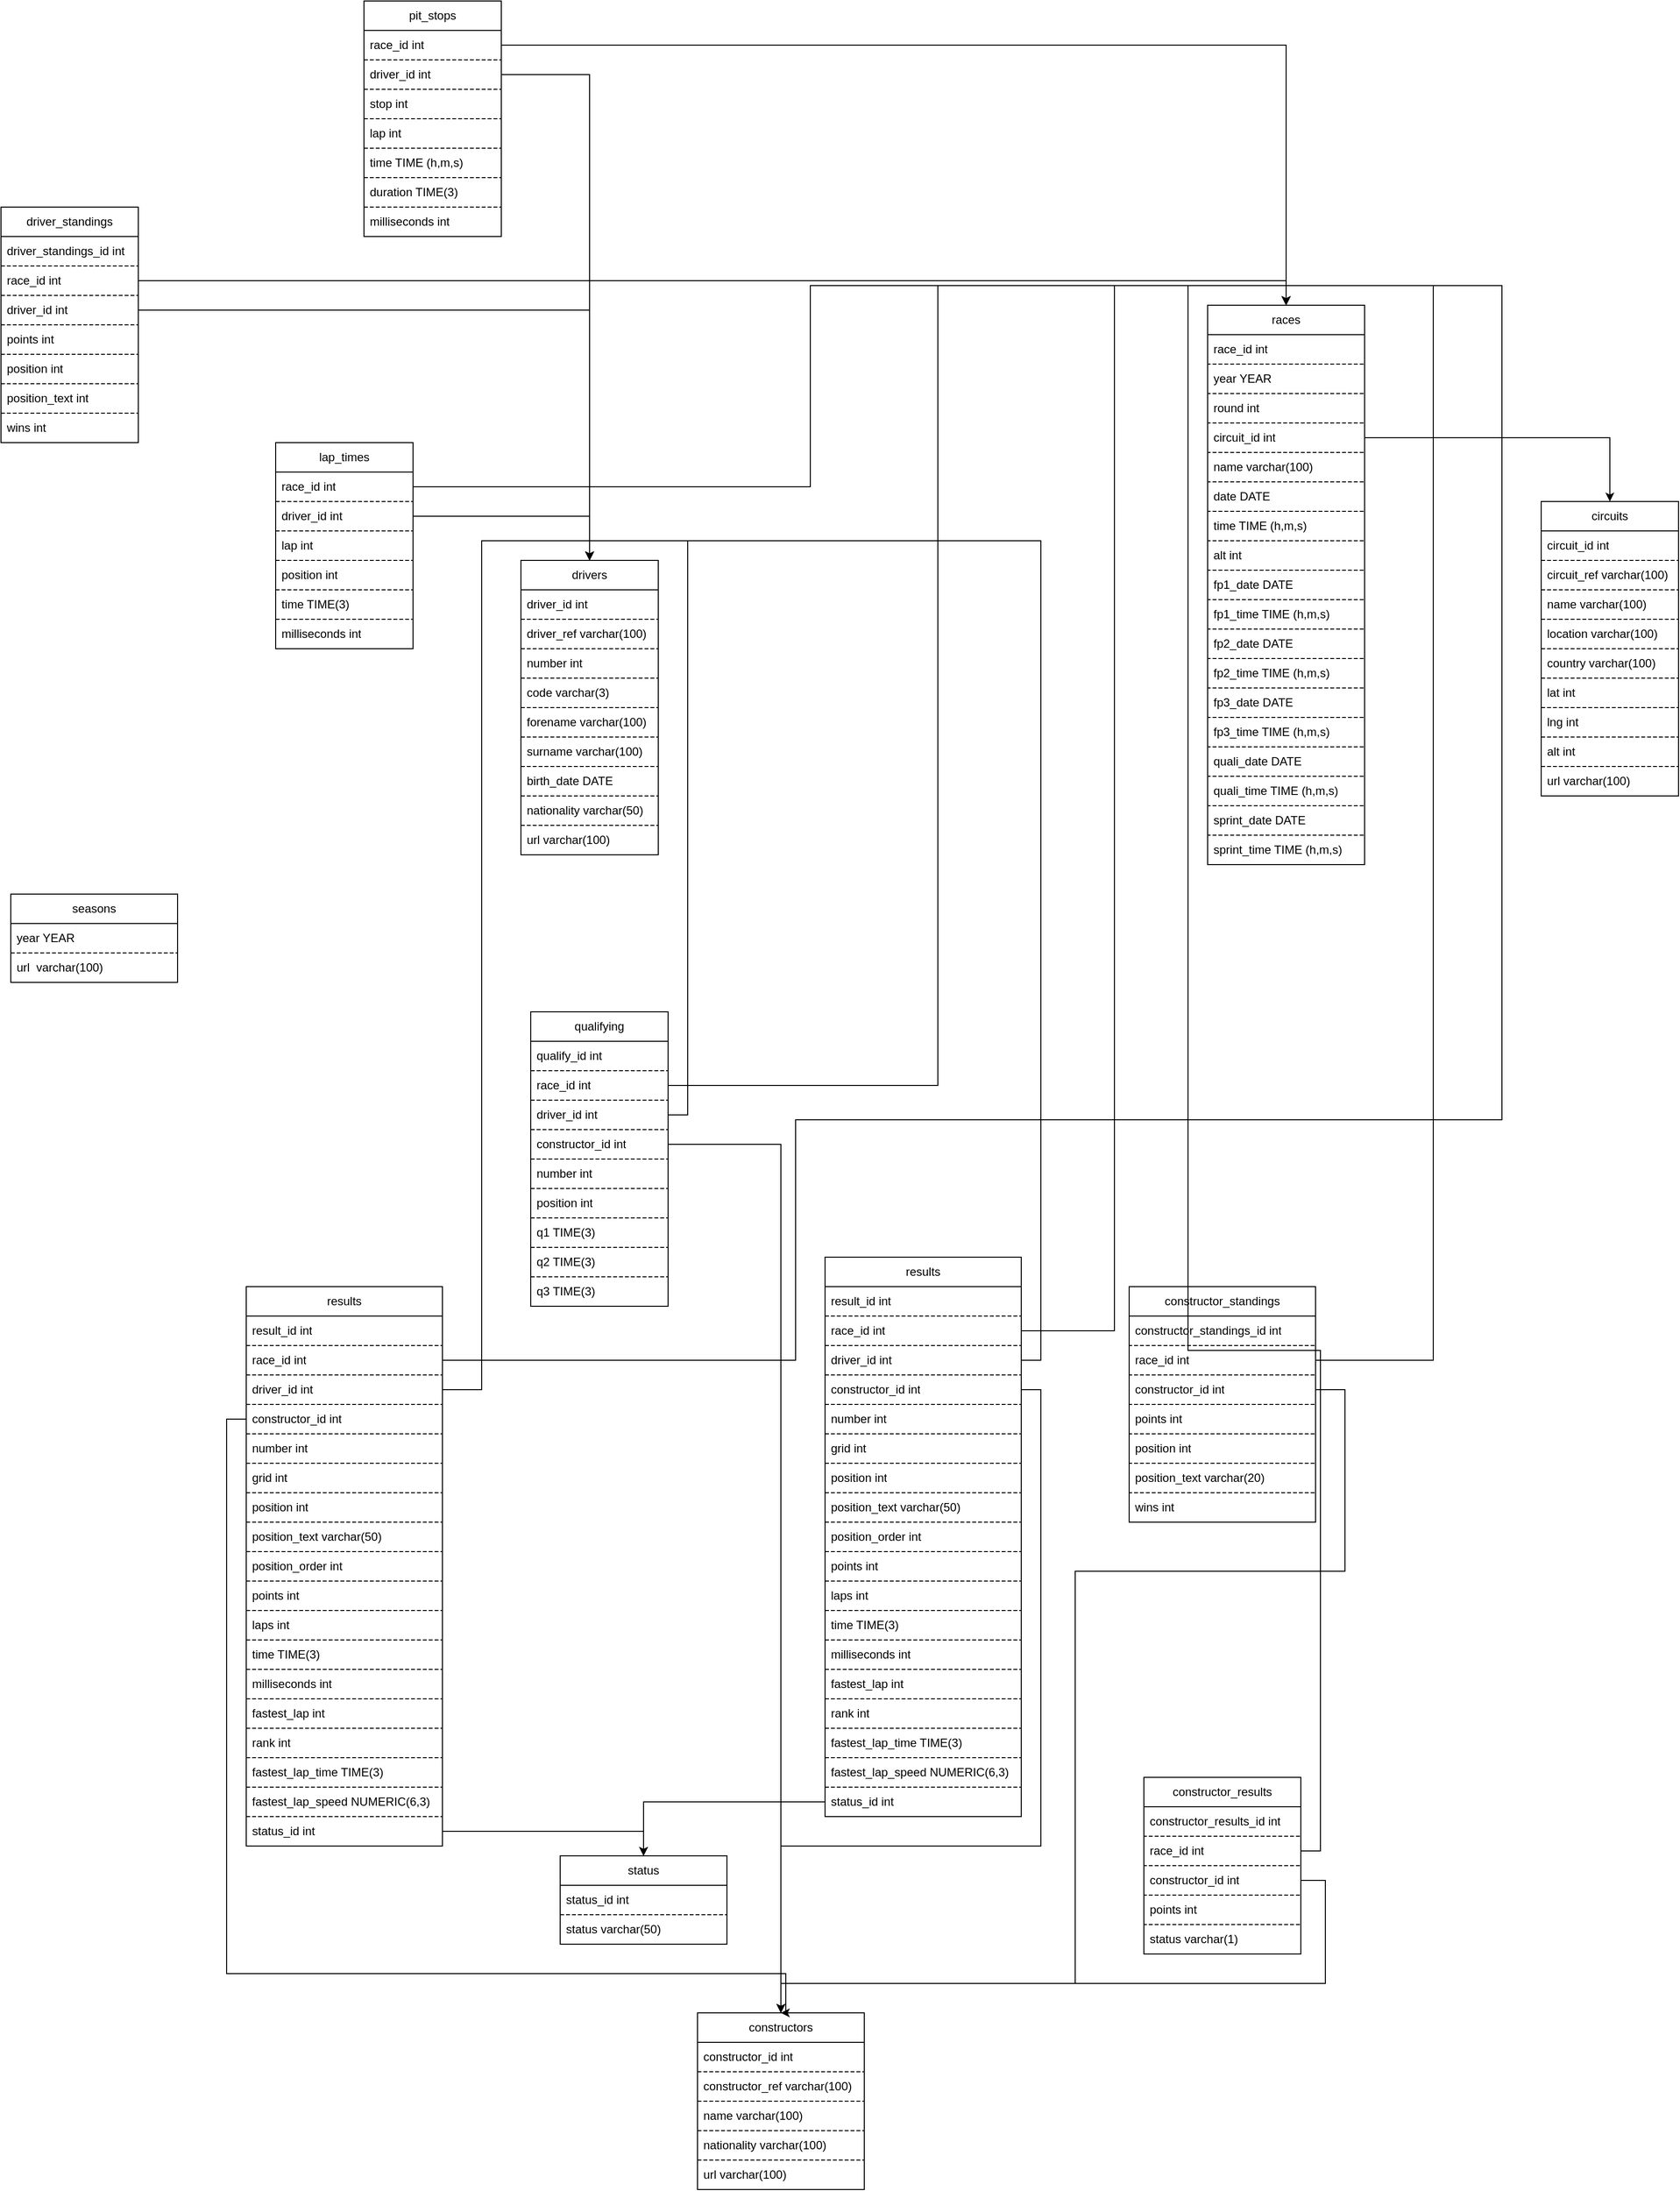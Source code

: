 <mxfile version="20.8.21" type="device"><diagram id="R2lEEEUBdFMjLlhIrx00" name="Page-1"><mxGraphModel dx="5900" dy="4492" grid="1" gridSize="10" guides="1" tooltips="1" connect="1" arrows="1" fold="1" page="1" pageScale="1" pageWidth="850" pageHeight="1100" math="0" shadow="0" extFonts="Permanent Marker^https://fonts.googleapis.com/css?family=Permanent+Marker"><root><mxCell id="0"/><mxCell id="1" parent="0"/><mxCell id="iMLwA9vLoWM6gr_kMcCx-13" value="circuits" style="swimlane;fontStyle=0;childLayout=stackLayout;horizontal=1;startSize=30;horizontalStack=0;resizeParent=1;resizeParentMax=0;resizeLast=0;collapsible=1;marginBottom=0;whiteSpace=wrap;html=1;" vertex="1" parent="1"><mxGeometry x="260" y="-850" width="140" height="300" as="geometry"/></mxCell><mxCell id="iMLwA9vLoWM6gr_kMcCx-15" value="circuit_id int" style="text;strokeColor=default;fillColor=none;align=left;verticalAlign=middle;spacingLeft=4;spacingRight=4;overflow=hidden;points=[[0,0.5],[1,0.5]];portConstraint=eastwest;rotatable=0;whiteSpace=wrap;html=1;dashed=1;" vertex="1" parent="iMLwA9vLoWM6gr_kMcCx-13"><mxGeometry y="30" width="140" height="30" as="geometry"/></mxCell><mxCell id="iMLwA9vLoWM6gr_kMcCx-16" value="circuit_ref varchar(100)" style="text;strokeColor=default;fillColor=none;align=left;verticalAlign=middle;spacingLeft=4;spacingRight=4;overflow=hidden;points=[[0,0.5],[1,0.5]];portConstraint=eastwest;rotatable=0;whiteSpace=wrap;html=1;dashed=1;" vertex="1" parent="iMLwA9vLoWM6gr_kMcCx-13"><mxGeometry y="60" width="140" height="30" as="geometry"/></mxCell><mxCell id="iMLwA9vLoWM6gr_kMcCx-18" value="name varchar(100)" style="text;strokeColor=default;fillColor=none;align=left;verticalAlign=middle;spacingLeft=4;spacingRight=4;overflow=hidden;points=[[0,0.5],[1,0.5]];portConstraint=eastwest;rotatable=0;whiteSpace=wrap;html=1;dashed=1;" vertex="1" parent="iMLwA9vLoWM6gr_kMcCx-13"><mxGeometry y="90" width="140" height="30" as="geometry"/></mxCell><mxCell id="iMLwA9vLoWM6gr_kMcCx-17" value="location varchar(100)" style="text;strokeColor=default;fillColor=none;align=left;verticalAlign=middle;spacingLeft=4;spacingRight=4;overflow=hidden;points=[[0,0.5],[1,0.5]];portConstraint=eastwest;rotatable=0;whiteSpace=wrap;html=1;dashed=1;" vertex="1" parent="iMLwA9vLoWM6gr_kMcCx-13"><mxGeometry y="120" width="140" height="30" as="geometry"/></mxCell><mxCell id="iMLwA9vLoWM6gr_kMcCx-19" value="country varchar(100)" style="text;strokeColor=default;fillColor=none;align=left;verticalAlign=middle;spacingLeft=4;spacingRight=4;overflow=hidden;points=[[0,0.5],[1,0.5]];portConstraint=eastwest;rotatable=0;whiteSpace=wrap;html=1;dashed=1;" vertex="1" parent="iMLwA9vLoWM6gr_kMcCx-13"><mxGeometry y="150" width="140" height="30" as="geometry"/></mxCell><mxCell id="iMLwA9vLoWM6gr_kMcCx-20" value="lat int" style="text;strokeColor=default;fillColor=none;align=left;verticalAlign=middle;spacingLeft=4;spacingRight=4;overflow=hidden;points=[[0,0.5],[1,0.5]];portConstraint=eastwest;rotatable=0;whiteSpace=wrap;html=1;dashed=1;" vertex="1" parent="iMLwA9vLoWM6gr_kMcCx-13"><mxGeometry y="180" width="140" height="30" as="geometry"/></mxCell><mxCell id="iMLwA9vLoWM6gr_kMcCx-21" value="lng int" style="text;strokeColor=default;fillColor=none;align=left;verticalAlign=middle;spacingLeft=4;spacingRight=4;overflow=hidden;points=[[0,0.5],[1,0.5]];portConstraint=eastwest;rotatable=0;whiteSpace=wrap;html=1;dashed=1;" vertex="1" parent="iMLwA9vLoWM6gr_kMcCx-13"><mxGeometry y="210" width="140" height="30" as="geometry"/></mxCell><mxCell id="iMLwA9vLoWM6gr_kMcCx-22" value="alt int" style="text;strokeColor=default;fillColor=none;align=left;verticalAlign=middle;spacingLeft=4;spacingRight=4;overflow=hidden;points=[[0,0.5],[1,0.5]];portConstraint=eastwest;rotatable=0;whiteSpace=wrap;html=1;dashed=1;" vertex="1" parent="iMLwA9vLoWM6gr_kMcCx-13"><mxGeometry y="240" width="140" height="30" as="geometry"/></mxCell><mxCell id="iMLwA9vLoWM6gr_kMcCx-23" value="url varchar(100)" style="text;strokeColor=default;fillColor=none;align=left;verticalAlign=middle;spacingLeft=4;spacingRight=4;overflow=hidden;points=[[0,0.5],[1,0.5]];portConstraint=eastwest;rotatable=0;whiteSpace=wrap;html=1;dashed=1;" vertex="1" parent="iMLwA9vLoWM6gr_kMcCx-13"><mxGeometry y="270" width="140" height="30" as="geometry"/></mxCell><mxCell id="iMLwA9vLoWM6gr_kMcCx-24" value="constructor_results" style="swimlane;fontStyle=0;childLayout=stackLayout;horizontal=1;startSize=30;horizontalStack=0;resizeParent=1;resizeParentMax=0;resizeLast=0;collapsible=1;marginBottom=0;whiteSpace=wrap;html=1;" vertex="1" parent="1"><mxGeometry x="-145" y="450" width="160" height="180" as="geometry"/></mxCell><mxCell id="iMLwA9vLoWM6gr_kMcCx-25" value="constructor_results_id int" style="text;strokeColor=default;fillColor=none;align=left;verticalAlign=middle;spacingLeft=4;spacingRight=4;overflow=hidden;points=[[0,0.5],[1,0.5]];portConstraint=eastwest;rotatable=0;whiteSpace=wrap;html=1;dashed=1;" vertex="1" parent="iMLwA9vLoWM6gr_kMcCx-24"><mxGeometry y="30" width="160" height="30" as="geometry"/></mxCell><mxCell id="iMLwA9vLoWM6gr_kMcCx-26" value="race_id int" style="text;strokeColor=default;fillColor=none;align=left;verticalAlign=middle;spacingLeft=4;spacingRight=4;overflow=hidden;points=[[0,0.5],[1,0.5]];portConstraint=eastwest;rotatable=0;whiteSpace=wrap;html=1;dashed=1;" vertex="1" parent="iMLwA9vLoWM6gr_kMcCx-24"><mxGeometry y="60" width="160" height="30" as="geometry"/></mxCell><mxCell id="iMLwA9vLoWM6gr_kMcCx-27" value="constructor_id int" style="text;strokeColor=default;fillColor=none;align=left;verticalAlign=middle;spacingLeft=4;spacingRight=4;overflow=hidden;points=[[0,0.5],[1,0.5]];portConstraint=eastwest;rotatable=0;whiteSpace=wrap;html=1;dashed=1;" vertex="1" parent="iMLwA9vLoWM6gr_kMcCx-24"><mxGeometry y="90" width="160" height="30" as="geometry"/></mxCell><mxCell id="iMLwA9vLoWM6gr_kMcCx-28" value="points int" style="text;strokeColor=default;fillColor=none;align=left;verticalAlign=middle;spacingLeft=4;spacingRight=4;overflow=hidden;points=[[0,0.5],[1,0.5]];portConstraint=eastwest;rotatable=0;whiteSpace=wrap;html=1;dashed=1;" vertex="1" parent="iMLwA9vLoWM6gr_kMcCx-24"><mxGeometry y="120" width="160" height="30" as="geometry"/></mxCell><mxCell id="iMLwA9vLoWM6gr_kMcCx-29" value="status varchar(1)" style="text;strokeColor=default;fillColor=none;align=left;verticalAlign=middle;spacingLeft=4;spacingRight=4;overflow=hidden;points=[[0,0.5],[1,0.5]];portConstraint=eastwest;rotatable=0;whiteSpace=wrap;html=1;dashed=1;" vertex="1" parent="iMLwA9vLoWM6gr_kMcCx-24"><mxGeometry y="150" width="160" height="30" as="geometry"/></mxCell><mxCell id="iMLwA9vLoWM6gr_kMcCx-34" value="constructor_standings" style="swimlane;fontStyle=0;childLayout=stackLayout;horizontal=1;startSize=30;horizontalStack=0;resizeParent=1;resizeParentMax=0;resizeLast=0;collapsible=1;marginBottom=0;whiteSpace=wrap;html=1;" vertex="1" parent="1"><mxGeometry x="-160" y="-50" width="190" height="240" as="geometry"/></mxCell><mxCell id="iMLwA9vLoWM6gr_kMcCx-35" value="constructor_standings_id int" style="text;strokeColor=default;fillColor=none;align=left;verticalAlign=middle;spacingLeft=4;spacingRight=4;overflow=hidden;points=[[0,0.5],[1,0.5]];portConstraint=eastwest;rotatable=0;whiteSpace=wrap;html=1;dashed=1;" vertex="1" parent="iMLwA9vLoWM6gr_kMcCx-34"><mxGeometry y="30" width="190" height="30" as="geometry"/></mxCell><mxCell id="iMLwA9vLoWM6gr_kMcCx-36" value="race_id int" style="text;strokeColor=default;fillColor=none;align=left;verticalAlign=middle;spacingLeft=4;spacingRight=4;overflow=hidden;points=[[0,0.5],[1,0.5]];portConstraint=eastwest;rotatable=0;whiteSpace=wrap;html=1;dashed=1;" vertex="1" parent="iMLwA9vLoWM6gr_kMcCx-34"><mxGeometry y="60" width="190" height="30" as="geometry"/></mxCell><mxCell id="iMLwA9vLoWM6gr_kMcCx-37" value="constructor_id int" style="text;strokeColor=default;fillColor=none;align=left;verticalAlign=middle;spacingLeft=4;spacingRight=4;overflow=hidden;points=[[0,0.5],[1,0.5]];portConstraint=eastwest;rotatable=0;whiteSpace=wrap;html=1;dashed=1;" vertex="1" parent="iMLwA9vLoWM6gr_kMcCx-34"><mxGeometry y="90" width="190" height="30" as="geometry"/></mxCell><mxCell id="iMLwA9vLoWM6gr_kMcCx-38" value="points int" style="text;strokeColor=default;fillColor=none;align=left;verticalAlign=middle;spacingLeft=4;spacingRight=4;overflow=hidden;points=[[0,0.5],[1,0.5]];portConstraint=eastwest;rotatable=0;whiteSpace=wrap;html=1;dashed=1;" vertex="1" parent="iMLwA9vLoWM6gr_kMcCx-34"><mxGeometry y="120" width="190" height="30" as="geometry"/></mxCell><mxCell id="iMLwA9vLoWM6gr_kMcCx-39" value="position int" style="text;strokeColor=default;fillColor=none;align=left;verticalAlign=middle;spacingLeft=4;spacingRight=4;overflow=hidden;points=[[0,0.5],[1,0.5]];portConstraint=eastwest;rotatable=0;whiteSpace=wrap;html=1;dashed=1;" vertex="1" parent="iMLwA9vLoWM6gr_kMcCx-34"><mxGeometry y="150" width="190" height="30" as="geometry"/></mxCell><mxCell id="iMLwA9vLoWM6gr_kMcCx-40" value="position_text varchar(20)" style="text;strokeColor=default;fillColor=none;align=left;verticalAlign=middle;spacingLeft=4;spacingRight=4;overflow=hidden;points=[[0,0.5],[1,0.5]];portConstraint=eastwest;rotatable=0;whiteSpace=wrap;html=1;dashed=1;" vertex="1" parent="iMLwA9vLoWM6gr_kMcCx-34"><mxGeometry y="180" width="190" height="30" as="geometry"/></mxCell><mxCell id="iMLwA9vLoWM6gr_kMcCx-41" value="wins int" style="text;strokeColor=default;fillColor=none;align=left;verticalAlign=middle;spacingLeft=4;spacingRight=4;overflow=hidden;points=[[0,0.5],[1,0.5]];portConstraint=eastwest;rotatable=0;whiteSpace=wrap;html=1;dashed=1;" vertex="1" parent="iMLwA9vLoWM6gr_kMcCx-34"><mxGeometry y="210" width="190" height="30" as="geometry"/></mxCell><mxCell id="iMLwA9vLoWM6gr_kMcCx-44" value="constructors" style="swimlane;fontStyle=0;childLayout=stackLayout;horizontal=1;startSize=30;horizontalStack=0;resizeParent=1;resizeParentMax=0;resizeLast=0;collapsible=1;marginBottom=0;whiteSpace=wrap;html=1;" vertex="1" parent="1"><mxGeometry x="-600" y="690" width="170" height="180" as="geometry"/></mxCell><mxCell id="iMLwA9vLoWM6gr_kMcCx-45" value="constructor_id int" style="text;strokeColor=default;fillColor=none;align=left;verticalAlign=middle;spacingLeft=4;spacingRight=4;overflow=hidden;points=[[0,0.5],[1,0.5]];portConstraint=eastwest;rotatable=0;whiteSpace=wrap;html=1;dashed=1;" vertex="1" parent="iMLwA9vLoWM6gr_kMcCx-44"><mxGeometry y="30" width="170" height="30" as="geometry"/></mxCell><mxCell id="iMLwA9vLoWM6gr_kMcCx-46" value="constructor_ref varchar(100)" style="text;strokeColor=default;fillColor=none;align=left;verticalAlign=middle;spacingLeft=4;spacingRight=4;overflow=hidden;points=[[0,0.5],[1,0.5]];portConstraint=eastwest;rotatable=0;whiteSpace=wrap;html=1;dashed=1;" vertex="1" parent="iMLwA9vLoWM6gr_kMcCx-44"><mxGeometry y="60" width="170" height="30" as="geometry"/></mxCell><mxCell id="iMLwA9vLoWM6gr_kMcCx-47" value="name varchar(100)" style="text;strokeColor=default;fillColor=none;align=left;verticalAlign=middle;spacingLeft=4;spacingRight=4;overflow=hidden;points=[[0,0.5],[1,0.5]];portConstraint=eastwest;rotatable=0;whiteSpace=wrap;html=1;dashed=1;" vertex="1" parent="iMLwA9vLoWM6gr_kMcCx-44"><mxGeometry y="90" width="170" height="30" as="geometry"/></mxCell><mxCell id="iMLwA9vLoWM6gr_kMcCx-48" value="nationality varchar(100)" style="text;strokeColor=default;fillColor=none;align=left;verticalAlign=middle;spacingLeft=4;spacingRight=4;overflow=hidden;points=[[0,0.5],[1,0.5]];portConstraint=eastwest;rotatable=0;whiteSpace=wrap;html=1;dashed=1;" vertex="1" parent="iMLwA9vLoWM6gr_kMcCx-44"><mxGeometry y="120" width="170" height="30" as="geometry"/></mxCell><mxCell id="iMLwA9vLoWM6gr_kMcCx-49" value="url varchar(100)" style="text;strokeColor=default;fillColor=none;align=left;verticalAlign=middle;spacingLeft=4;spacingRight=4;overflow=hidden;points=[[0,0.5],[1,0.5]];portConstraint=eastwest;rotatable=0;whiteSpace=wrap;html=1;dashed=1;" vertex="1" parent="iMLwA9vLoWM6gr_kMcCx-44"><mxGeometry y="150" width="170" height="30" as="geometry"/></mxCell><mxCell id="iMLwA9vLoWM6gr_kMcCx-54" value="driver_standings" style="swimlane;fontStyle=0;childLayout=stackLayout;horizontal=1;startSize=30;horizontalStack=0;resizeParent=1;resizeParentMax=0;resizeLast=0;collapsible=1;marginBottom=0;whiteSpace=wrap;html=1;" vertex="1" parent="1"><mxGeometry x="-1310" y="-1150" width="140" height="240" as="geometry"/></mxCell><mxCell id="iMLwA9vLoWM6gr_kMcCx-55" value="driver_standings_id int" style="text;strokeColor=default;fillColor=none;align=left;verticalAlign=middle;spacingLeft=4;spacingRight=4;overflow=hidden;points=[[0,0.5],[1,0.5]];portConstraint=eastwest;rotatable=0;whiteSpace=wrap;html=1;dashed=1;" vertex="1" parent="iMLwA9vLoWM6gr_kMcCx-54"><mxGeometry y="30" width="140" height="30" as="geometry"/></mxCell><mxCell id="iMLwA9vLoWM6gr_kMcCx-56" value="race_id int" style="text;strokeColor=default;fillColor=none;align=left;verticalAlign=middle;spacingLeft=4;spacingRight=4;overflow=hidden;points=[[0,0.5],[1,0.5]];portConstraint=eastwest;rotatable=0;whiteSpace=wrap;html=1;dashed=1;" vertex="1" parent="iMLwA9vLoWM6gr_kMcCx-54"><mxGeometry y="60" width="140" height="30" as="geometry"/></mxCell><mxCell id="iMLwA9vLoWM6gr_kMcCx-57" value="driver_id int" style="text;strokeColor=default;fillColor=none;align=left;verticalAlign=middle;spacingLeft=4;spacingRight=4;overflow=hidden;points=[[0,0.5],[1,0.5]];portConstraint=eastwest;rotatable=0;whiteSpace=wrap;html=1;dashed=1;" vertex="1" parent="iMLwA9vLoWM6gr_kMcCx-54"><mxGeometry y="90" width="140" height="30" as="geometry"/></mxCell><mxCell id="iMLwA9vLoWM6gr_kMcCx-58" value="points int" style="text;strokeColor=default;fillColor=none;align=left;verticalAlign=middle;spacingLeft=4;spacingRight=4;overflow=hidden;points=[[0,0.5],[1,0.5]];portConstraint=eastwest;rotatable=0;whiteSpace=wrap;html=1;dashed=1;" vertex="1" parent="iMLwA9vLoWM6gr_kMcCx-54"><mxGeometry y="120" width="140" height="30" as="geometry"/></mxCell><mxCell id="iMLwA9vLoWM6gr_kMcCx-59" value="position int" style="text;strokeColor=default;fillColor=none;align=left;verticalAlign=middle;spacingLeft=4;spacingRight=4;overflow=hidden;points=[[0,0.5],[1,0.5]];portConstraint=eastwest;rotatable=0;whiteSpace=wrap;html=1;dashed=1;" vertex="1" parent="iMLwA9vLoWM6gr_kMcCx-54"><mxGeometry y="150" width="140" height="30" as="geometry"/></mxCell><mxCell id="iMLwA9vLoWM6gr_kMcCx-60" value="position_text int" style="text;strokeColor=default;fillColor=none;align=left;verticalAlign=middle;spacingLeft=4;spacingRight=4;overflow=hidden;points=[[0,0.5],[1,0.5]];portConstraint=eastwest;rotatable=0;whiteSpace=wrap;html=1;dashed=1;" vertex="1" parent="iMLwA9vLoWM6gr_kMcCx-54"><mxGeometry y="180" width="140" height="30" as="geometry"/></mxCell><mxCell id="iMLwA9vLoWM6gr_kMcCx-61" value="wins int" style="text;strokeColor=default;fillColor=none;align=left;verticalAlign=middle;spacingLeft=4;spacingRight=4;overflow=hidden;points=[[0,0.5],[1,0.5]];portConstraint=eastwest;rotatable=0;whiteSpace=wrap;html=1;dashed=1;" vertex="1" parent="iMLwA9vLoWM6gr_kMcCx-54"><mxGeometry y="210" width="140" height="30" as="geometry"/></mxCell><mxCell id="iMLwA9vLoWM6gr_kMcCx-64" value="drivers" style="swimlane;fontStyle=0;childLayout=stackLayout;horizontal=1;startSize=30;horizontalStack=0;resizeParent=1;resizeParentMax=0;resizeLast=0;collapsible=1;marginBottom=0;whiteSpace=wrap;html=1;" vertex="1" parent="1"><mxGeometry x="-780" y="-790" width="140" height="300" as="geometry"/></mxCell><mxCell id="iMLwA9vLoWM6gr_kMcCx-65" value="driver_id int" style="text;strokeColor=default;fillColor=none;align=left;verticalAlign=middle;spacingLeft=4;spacingRight=4;overflow=hidden;points=[[0,0.5],[1,0.5]];portConstraint=eastwest;rotatable=0;whiteSpace=wrap;html=1;dashed=1;" vertex="1" parent="iMLwA9vLoWM6gr_kMcCx-64"><mxGeometry y="30" width="140" height="30" as="geometry"/></mxCell><mxCell id="iMLwA9vLoWM6gr_kMcCx-66" value="driver_ref varchar(100)" style="text;strokeColor=default;fillColor=none;align=left;verticalAlign=middle;spacingLeft=4;spacingRight=4;overflow=hidden;points=[[0,0.5],[1,0.5]];portConstraint=eastwest;rotatable=0;whiteSpace=wrap;html=1;dashed=1;" vertex="1" parent="iMLwA9vLoWM6gr_kMcCx-64"><mxGeometry y="60" width="140" height="30" as="geometry"/></mxCell><mxCell id="iMLwA9vLoWM6gr_kMcCx-67" value="number int" style="text;strokeColor=default;fillColor=none;align=left;verticalAlign=middle;spacingLeft=4;spacingRight=4;overflow=hidden;points=[[0,0.5],[1,0.5]];portConstraint=eastwest;rotatable=0;whiteSpace=wrap;html=1;dashed=1;" vertex="1" parent="iMLwA9vLoWM6gr_kMcCx-64"><mxGeometry y="90" width="140" height="30" as="geometry"/></mxCell><mxCell id="iMLwA9vLoWM6gr_kMcCx-68" value="code varchar(3)" style="text;strokeColor=default;fillColor=none;align=left;verticalAlign=middle;spacingLeft=4;spacingRight=4;overflow=hidden;points=[[0,0.5],[1,0.5]];portConstraint=eastwest;rotatable=0;whiteSpace=wrap;html=1;dashed=1;" vertex="1" parent="iMLwA9vLoWM6gr_kMcCx-64"><mxGeometry y="120" width="140" height="30" as="geometry"/></mxCell><mxCell id="iMLwA9vLoWM6gr_kMcCx-69" value="forename varchar(100)" style="text;strokeColor=default;fillColor=none;align=left;verticalAlign=middle;spacingLeft=4;spacingRight=4;overflow=hidden;points=[[0,0.5],[1,0.5]];portConstraint=eastwest;rotatable=0;whiteSpace=wrap;html=1;dashed=1;" vertex="1" parent="iMLwA9vLoWM6gr_kMcCx-64"><mxGeometry y="150" width="140" height="30" as="geometry"/></mxCell><mxCell id="iMLwA9vLoWM6gr_kMcCx-70" value="surname varchar(100)" style="text;strokeColor=default;fillColor=none;align=left;verticalAlign=middle;spacingLeft=4;spacingRight=4;overflow=hidden;points=[[0,0.5],[1,0.5]];portConstraint=eastwest;rotatable=0;whiteSpace=wrap;html=1;dashed=1;" vertex="1" parent="iMLwA9vLoWM6gr_kMcCx-64"><mxGeometry y="180" width="140" height="30" as="geometry"/></mxCell><mxCell id="iMLwA9vLoWM6gr_kMcCx-71" value="birth_date DATE" style="text;strokeColor=default;fillColor=none;align=left;verticalAlign=middle;spacingLeft=4;spacingRight=4;overflow=hidden;points=[[0,0.5],[1,0.5]];portConstraint=eastwest;rotatable=0;whiteSpace=wrap;html=1;dashed=1;" vertex="1" parent="iMLwA9vLoWM6gr_kMcCx-64"><mxGeometry y="210" width="140" height="30" as="geometry"/></mxCell><mxCell id="iMLwA9vLoWM6gr_kMcCx-72" value="nationality varchar(50)" style="text;strokeColor=default;fillColor=none;align=left;verticalAlign=middle;spacingLeft=4;spacingRight=4;overflow=hidden;points=[[0,0.5],[1,0.5]];portConstraint=eastwest;rotatable=0;whiteSpace=wrap;html=1;dashed=1;" vertex="1" parent="iMLwA9vLoWM6gr_kMcCx-64"><mxGeometry y="240" width="140" height="30" as="geometry"/></mxCell><mxCell id="iMLwA9vLoWM6gr_kMcCx-73" value="url varchar(100)" style="text;strokeColor=default;fillColor=none;align=left;verticalAlign=middle;spacingLeft=4;spacingRight=4;overflow=hidden;points=[[0,0.5],[1,0.5]];portConstraint=eastwest;rotatable=0;whiteSpace=wrap;html=1;dashed=1;" vertex="1" parent="iMLwA9vLoWM6gr_kMcCx-64"><mxGeometry y="270" width="140" height="30" as="geometry"/></mxCell><mxCell id="iMLwA9vLoWM6gr_kMcCx-74" value="lap_times" style="swimlane;fontStyle=0;childLayout=stackLayout;horizontal=1;startSize=30;horizontalStack=0;resizeParent=1;resizeParentMax=0;resizeLast=0;collapsible=1;marginBottom=0;whiteSpace=wrap;html=1;" vertex="1" parent="1"><mxGeometry x="-1030" y="-910" width="140" height="210" as="geometry"/></mxCell><mxCell id="iMLwA9vLoWM6gr_kMcCx-75" value="race_id int" style="text;strokeColor=default;fillColor=none;align=left;verticalAlign=middle;spacingLeft=4;spacingRight=4;overflow=hidden;points=[[0,0.5],[1,0.5]];portConstraint=eastwest;rotatable=0;whiteSpace=wrap;html=1;dashed=1;" vertex="1" parent="iMLwA9vLoWM6gr_kMcCx-74"><mxGeometry y="30" width="140" height="30" as="geometry"/></mxCell><mxCell id="iMLwA9vLoWM6gr_kMcCx-76" value="driver_id int" style="text;strokeColor=default;fillColor=none;align=left;verticalAlign=middle;spacingLeft=4;spacingRight=4;overflow=hidden;points=[[0,0.5],[1,0.5]];portConstraint=eastwest;rotatable=0;whiteSpace=wrap;html=1;dashed=1;" vertex="1" parent="iMLwA9vLoWM6gr_kMcCx-74"><mxGeometry y="60" width="140" height="30" as="geometry"/></mxCell><mxCell id="iMLwA9vLoWM6gr_kMcCx-77" value="lap int" style="text;strokeColor=default;fillColor=none;align=left;verticalAlign=middle;spacingLeft=4;spacingRight=4;overflow=hidden;points=[[0,0.5],[1,0.5]];portConstraint=eastwest;rotatable=0;whiteSpace=wrap;html=1;dashed=1;" vertex="1" parent="iMLwA9vLoWM6gr_kMcCx-74"><mxGeometry y="90" width="140" height="30" as="geometry"/></mxCell><mxCell id="iMLwA9vLoWM6gr_kMcCx-78" value="position int" style="text;strokeColor=default;fillColor=none;align=left;verticalAlign=middle;spacingLeft=4;spacingRight=4;overflow=hidden;points=[[0,0.5],[1,0.5]];portConstraint=eastwest;rotatable=0;whiteSpace=wrap;html=1;dashed=1;" vertex="1" parent="iMLwA9vLoWM6gr_kMcCx-74"><mxGeometry y="120" width="140" height="30" as="geometry"/></mxCell><mxCell id="iMLwA9vLoWM6gr_kMcCx-79" value="time TIME(3)" style="text;strokeColor=default;fillColor=none;align=left;verticalAlign=middle;spacingLeft=4;spacingRight=4;overflow=hidden;points=[[0,0.5],[1,0.5]];portConstraint=eastwest;rotatable=0;whiteSpace=wrap;html=1;dashed=1;" vertex="1" parent="iMLwA9vLoWM6gr_kMcCx-74"><mxGeometry y="150" width="140" height="30" as="geometry"/></mxCell><mxCell id="iMLwA9vLoWM6gr_kMcCx-80" value="milliseconds int" style="text;strokeColor=default;fillColor=none;align=left;verticalAlign=middle;spacingLeft=4;spacingRight=4;overflow=hidden;points=[[0,0.5],[1,0.5]];portConstraint=eastwest;rotatable=0;whiteSpace=wrap;html=1;dashed=1;" vertex="1" parent="iMLwA9vLoWM6gr_kMcCx-74"><mxGeometry y="180" width="140" height="30" as="geometry"/></mxCell><mxCell id="iMLwA9vLoWM6gr_kMcCx-94" value="pit_stops" style="swimlane;fontStyle=0;childLayout=stackLayout;horizontal=1;startSize=30;horizontalStack=0;resizeParent=1;resizeParentMax=0;resizeLast=0;collapsible=1;marginBottom=0;whiteSpace=wrap;html=1;" vertex="1" parent="1"><mxGeometry x="-940" y="-1360" width="140" height="240" as="geometry"/></mxCell><mxCell id="iMLwA9vLoWM6gr_kMcCx-95" value="race_id int" style="text;strokeColor=default;fillColor=none;align=left;verticalAlign=middle;spacingLeft=4;spacingRight=4;overflow=hidden;points=[[0,0.5],[1,0.5]];portConstraint=eastwest;rotatable=0;whiteSpace=wrap;html=1;dashed=1;" vertex="1" parent="iMLwA9vLoWM6gr_kMcCx-94"><mxGeometry y="30" width="140" height="30" as="geometry"/></mxCell><mxCell id="iMLwA9vLoWM6gr_kMcCx-96" value="driver_id int" style="text;strokeColor=default;fillColor=none;align=left;verticalAlign=middle;spacingLeft=4;spacingRight=4;overflow=hidden;points=[[0,0.5],[1,0.5]];portConstraint=eastwest;rotatable=0;whiteSpace=wrap;html=1;dashed=1;" vertex="1" parent="iMLwA9vLoWM6gr_kMcCx-94"><mxGeometry y="60" width="140" height="30" as="geometry"/></mxCell><mxCell id="iMLwA9vLoWM6gr_kMcCx-97" value="stop int" style="text;strokeColor=default;fillColor=none;align=left;verticalAlign=middle;spacingLeft=4;spacingRight=4;overflow=hidden;points=[[0,0.5],[1,0.5]];portConstraint=eastwest;rotatable=0;whiteSpace=wrap;html=1;dashed=1;" vertex="1" parent="iMLwA9vLoWM6gr_kMcCx-94"><mxGeometry y="90" width="140" height="30" as="geometry"/></mxCell><mxCell id="iMLwA9vLoWM6gr_kMcCx-98" value="lap int" style="text;strokeColor=default;fillColor=none;align=left;verticalAlign=middle;spacingLeft=4;spacingRight=4;overflow=hidden;points=[[0,0.5],[1,0.5]];portConstraint=eastwest;rotatable=0;whiteSpace=wrap;html=1;dashed=1;" vertex="1" parent="iMLwA9vLoWM6gr_kMcCx-94"><mxGeometry y="120" width="140" height="30" as="geometry"/></mxCell><mxCell id="iMLwA9vLoWM6gr_kMcCx-99" value="time TIME (h,m,s)" style="text;strokeColor=default;fillColor=none;align=left;verticalAlign=middle;spacingLeft=4;spacingRight=4;overflow=hidden;points=[[0,0.5],[1,0.5]];portConstraint=eastwest;rotatable=0;whiteSpace=wrap;html=1;dashed=1;" vertex="1" parent="iMLwA9vLoWM6gr_kMcCx-94"><mxGeometry y="150" width="140" height="30" as="geometry"/></mxCell><mxCell id="iMLwA9vLoWM6gr_kMcCx-100" value="duration TIME(3)" style="text;strokeColor=default;fillColor=none;align=left;verticalAlign=middle;spacingLeft=4;spacingRight=4;overflow=hidden;points=[[0,0.5],[1,0.5]];portConstraint=eastwest;rotatable=0;whiteSpace=wrap;html=1;dashed=1;" vertex="1" parent="iMLwA9vLoWM6gr_kMcCx-94"><mxGeometry y="180" width="140" height="30" as="geometry"/></mxCell><mxCell id="iMLwA9vLoWM6gr_kMcCx-101" value="milliseconds int" style="text;strokeColor=default;fillColor=none;align=left;verticalAlign=middle;spacingLeft=4;spacingRight=4;overflow=hidden;points=[[0,0.5],[1,0.5]];portConstraint=eastwest;rotatable=0;whiteSpace=wrap;html=1;dashed=1;" vertex="1" parent="iMLwA9vLoWM6gr_kMcCx-94"><mxGeometry y="210" width="140" height="30" as="geometry"/></mxCell><mxCell id="iMLwA9vLoWM6gr_kMcCx-102" value="qualifying" style="swimlane;fontStyle=0;childLayout=stackLayout;horizontal=1;startSize=30;horizontalStack=0;resizeParent=1;resizeParentMax=0;resizeLast=0;collapsible=1;marginBottom=0;whiteSpace=wrap;html=1;" vertex="1" parent="1"><mxGeometry x="-770" y="-330" width="140" height="300" as="geometry"/></mxCell><mxCell id="iMLwA9vLoWM6gr_kMcCx-103" value="qualify_id int" style="text;strokeColor=default;fillColor=none;align=left;verticalAlign=middle;spacingLeft=4;spacingRight=4;overflow=hidden;points=[[0,0.5],[1,0.5]];portConstraint=eastwest;rotatable=0;whiteSpace=wrap;html=1;dashed=1;" vertex="1" parent="iMLwA9vLoWM6gr_kMcCx-102"><mxGeometry y="30" width="140" height="30" as="geometry"/></mxCell><mxCell id="iMLwA9vLoWM6gr_kMcCx-104" value="race_id int" style="text;strokeColor=default;fillColor=none;align=left;verticalAlign=middle;spacingLeft=4;spacingRight=4;overflow=hidden;points=[[0,0.5],[1,0.5]];portConstraint=eastwest;rotatable=0;whiteSpace=wrap;html=1;dashed=1;" vertex="1" parent="iMLwA9vLoWM6gr_kMcCx-102"><mxGeometry y="60" width="140" height="30" as="geometry"/></mxCell><mxCell id="iMLwA9vLoWM6gr_kMcCx-105" value="driver_id int" style="text;strokeColor=default;fillColor=none;align=left;verticalAlign=middle;spacingLeft=4;spacingRight=4;overflow=hidden;points=[[0,0.5],[1,0.5]];portConstraint=eastwest;rotatable=0;whiteSpace=wrap;html=1;dashed=1;" vertex="1" parent="iMLwA9vLoWM6gr_kMcCx-102"><mxGeometry y="90" width="140" height="30" as="geometry"/></mxCell><mxCell id="iMLwA9vLoWM6gr_kMcCx-106" value="constructor_id int" style="text;strokeColor=default;fillColor=none;align=left;verticalAlign=middle;spacingLeft=4;spacingRight=4;overflow=hidden;points=[[0,0.5],[1,0.5]];portConstraint=eastwest;rotatable=0;whiteSpace=wrap;html=1;dashed=1;" vertex="1" parent="iMLwA9vLoWM6gr_kMcCx-102"><mxGeometry y="120" width="140" height="30" as="geometry"/></mxCell><mxCell id="iMLwA9vLoWM6gr_kMcCx-107" value="number int" style="text;strokeColor=default;fillColor=none;align=left;verticalAlign=middle;spacingLeft=4;spacingRight=4;overflow=hidden;points=[[0,0.5],[1,0.5]];portConstraint=eastwest;rotatable=0;whiteSpace=wrap;html=1;dashed=1;" vertex="1" parent="iMLwA9vLoWM6gr_kMcCx-102"><mxGeometry y="150" width="140" height="30" as="geometry"/></mxCell><mxCell id="iMLwA9vLoWM6gr_kMcCx-108" value="position int" style="text;strokeColor=default;fillColor=none;align=left;verticalAlign=middle;spacingLeft=4;spacingRight=4;overflow=hidden;points=[[0,0.5],[1,0.5]];portConstraint=eastwest;rotatable=0;whiteSpace=wrap;html=1;dashed=1;" vertex="1" parent="iMLwA9vLoWM6gr_kMcCx-102"><mxGeometry y="180" width="140" height="30" as="geometry"/></mxCell><mxCell id="iMLwA9vLoWM6gr_kMcCx-109" value="q1 TIME(3)" style="text;strokeColor=default;fillColor=none;align=left;verticalAlign=middle;spacingLeft=4;spacingRight=4;overflow=hidden;points=[[0,0.5],[1,0.5]];portConstraint=eastwest;rotatable=0;whiteSpace=wrap;html=1;dashed=1;" vertex="1" parent="iMLwA9vLoWM6gr_kMcCx-102"><mxGeometry y="210" width="140" height="30" as="geometry"/></mxCell><mxCell id="iMLwA9vLoWM6gr_kMcCx-110" value="q2 TIME(3)" style="text;strokeColor=default;fillColor=none;align=left;verticalAlign=middle;spacingLeft=4;spacingRight=4;overflow=hidden;points=[[0,0.5],[1,0.5]];portConstraint=eastwest;rotatable=0;whiteSpace=wrap;html=1;dashed=1;" vertex="1" parent="iMLwA9vLoWM6gr_kMcCx-102"><mxGeometry y="240" width="140" height="30" as="geometry"/></mxCell><mxCell id="iMLwA9vLoWM6gr_kMcCx-111" value="q3 TIME(3)" style="text;strokeColor=default;fillColor=none;align=left;verticalAlign=middle;spacingLeft=4;spacingRight=4;overflow=hidden;points=[[0,0.5],[1,0.5]];portConstraint=eastwest;rotatable=0;whiteSpace=wrap;html=1;dashed=1;" vertex="1" parent="iMLwA9vLoWM6gr_kMcCx-102"><mxGeometry y="270" width="140" height="30" as="geometry"/></mxCell><mxCell id="iMLwA9vLoWM6gr_kMcCx-112" value="races" style="swimlane;fontStyle=0;childLayout=stackLayout;horizontal=1;startSize=30;horizontalStack=0;resizeParent=1;resizeParentMax=0;resizeLast=0;collapsible=1;marginBottom=0;whiteSpace=wrap;html=1;" vertex="1" parent="1"><mxGeometry x="-80" y="-1050" width="160" height="570" as="geometry"/></mxCell><mxCell id="iMLwA9vLoWM6gr_kMcCx-113" value="race_id int" style="text;strokeColor=default;fillColor=none;align=left;verticalAlign=middle;spacingLeft=4;spacingRight=4;overflow=hidden;points=[[0,0.5],[1,0.5]];portConstraint=eastwest;rotatable=0;whiteSpace=wrap;html=1;dashed=1;" vertex="1" parent="iMLwA9vLoWM6gr_kMcCx-112"><mxGeometry y="30" width="160" height="30" as="geometry"/></mxCell><mxCell id="iMLwA9vLoWM6gr_kMcCx-114" value="year YEAR" style="text;strokeColor=default;fillColor=none;align=left;verticalAlign=middle;spacingLeft=4;spacingRight=4;overflow=hidden;points=[[0,0.5],[1,0.5]];portConstraint=eastwest;rotatable=0;whiteSpace=wrap;html=1;dashed=1;" vertex="1" parent="iMLwA9vLoWM6gr_kMcCx-112"><mxGeometry y="60" width="160" height="30" as="geometry"/></mxCell><mxCell id="iMLwA9vLoWM6gr_kMcCx-115" value="round int" style="text;strokeColor=default;fillColor=none;align=left;verticalAlign=middle;spacingLeft=4;spacingRight=4;overflow=hidden;points=[[0,0.5],[1,0.5]];portConstraint=eastwest;rotatable=0;whiteSpace=wrap;html=1;dashed=1;" vertex="1" parent="iMLwA9vLoWM6gr_kMcCx-112"><mxGeometry y="90" width="160" height="30" as="geometry"/></mxCell><mxCell id="iMLwA9vLoWM6gr_kMcCx-116" value="circuit_id int" style="text;strokeColor=default;fillColor=none;align=left;verticalAlign=middle;spacingLeft=4;spacingRight=4;overflow=hidden;points=[[0,0.5],[1,0.5]];portConstraint=eastwest;rotatable=0;whiteSpace=wrap;html=1;dashed=1;" vertex="1" parent="iMLwA9vLoWM6gr_kMcCx-112"><mxGeometry y="120" width="160" height="30" as="geometry"/></mxCell><mxCell id="iMLwA9vLoWM6gr_kMcCx-117" value="name varchar(100)" style="text;strokeColor=default;fillColor=none;align=left;verticalAlign=middle;spacingLeft=4;spacingRight=4;overflow=hidden;points=[[0,0.5],[1,0.5]];portConstraint=eastwest;rotatable=0;whiteSpace=wrap;html=1;dashed=1;" vertex="1" parent="iMLwA9vLoWM6gr_kMcCx-112"><mxGeometry y="150" width="160" height="30" as="geometry"/></mxCell><mxCell id="iMLwA9vLoWM6gr_kMcCx-118" value="date DATE" style="text;strokeColor=default;fillColor=none;align=left;verticalAlign=middle;spacingLeft=4;spacingRight=4;overflow=hidden;points=[[0,0.5],[1,0.5]];portConstraint=eastwest;rotatable=0;whiteSpace=wrap;html=1;dashed=1;" vertex="1" parent="iMLwA9vLoWM6gr_kMcCx-112"><mxGeometry y="180" width="160" height="30" as="geometry"/></mxCell><mxCell id="iMLwA9vLoWM6gr_kMcCx-119" value="time TIME (h,m,s)" style="text;strokeColor=default;fillColor=none;align=left;verticalAlign=middle;spacingLeft=4;spacingRight=4;overflow=hidden;points=[[0,0.5],[1,0.5]];portConstraint=eastwest;rotatable=0;whiteSpace=wrap;html=1;dashed=1;" vertex="1" parent="iMLwA9vLoWM6gr_kMcCx-112"><mxGeometry y="210" width="160" height="30" as="geometry"/></mxCell><mxCell id="iMLwA9vLoWM6gr_kMcCx-120" value="alt int" style="text;strokeColor=default;fillColor=none;align=left;verticalAlign=middle;spacingLeft=4;spacingRight=4;overflow=hidden;points=[[0,0.5],[1,0.5]];portConstraint=eastwest;rotatable=0;whiteSpace=wrap;html=1;dashed=1;" vertex="1" parent="iMLwA9vLoWM6gr_kMcCx-112"><mxGeometry y="240" width="160" height="30" as="geometry"/></mxCell><mxCell id="iMLwA9vLoWM6gr_kMcCx-121" value="fp1_date DATE" style="text;strokeColor=default;fillColor=none;align=left;verticalAlign=middle;spacingLeft=4;spacingRight=4;overflow=hidden;points=[[0,0.5],[1,0.5]];portConstraint=eastwest;rotatable=0;whiteSpace=wrap;html=1;dashed=1;" vertex="1" parent="iMLwA9vLoWM6gr_kMcCx-112"><mxGeometry y="270" width="160" height="30" as="geometry"/></mxCell><mxCell id="iMLwA9vLoWM6gr_kMcCx-122" value="fp1_time TIME (h,m,s)" style="text;strokeColor=default;fillColor=none;align=left;verticalAlign=middle;spacingLeft=4;spacingRight=4;overflow=hidden;points=[[0,0.5],[1,0.5]];portConstraint=eastwest;rotatable=0;whiteSpace=wrap;html=1;dashed=1;" vertex="1" parent="iMLwA9vLoWM6gr_kMcCx-112"><mxGeometry y="300" width="160" height="30" as="geometry"/></mxCell><mxCell id="iMLwA9vLoWM6gr_kMcCx-123" value="fp2_date DATE" style="text;strokeColor=default;fillColor=none;align=left;verticalAlign=middle;spacingLeft=4;spacingRight=4;overflow=hidden;points=[[0,0.5],[1,0.5]];portConstraint=eastwest;rotatable=0;whiteSpace=wrap;html=1;dashed=1;" vertex="1" parent="iMLwA9vLoWM6gr_kMcCx-112"><mxGeometry y="330" width="160" height="30" as="geometry"/></mxCell><mxCell id="iMLwA9vLoWM6gr_kMcCx-124" value="fp2_time TIME (h,m,s)" style="text;strokeColor=default;fillColor=none;align=left;verticalAlign=middle;spacingLeft=4;spacingRight=4;overflow=hidden;points=[[0,0.5],[1,0.5]];portConstraint=eastwest;rotatable=0;whiteSpace=wrap;html=1;dashed=1;" vertex="1" parent="iMLwA9vLoWM6gr_kMcCx-112"><mxGeometry y="360" width="160" height="30" as="geometry"/></mxCell><mxCell id="iMLwA9vLoWM6gr_kMcCx-125" value="fp3_date DATE" style="text;strokeColor=default;fillColor=none;align=left;verticalAlign=middle;spacingLeft=4;spacingRight=4;overflow=hidden;points=[[0,0.5],[1,0.5]];portConstraint=eastwest;rotatable=0;whiteSpace=wrap;html=1;dashed=1;" vertex="1" parent="iMLwA9vLoWM6gr_kMcCx-112"><mxGeometry y="390" width="160" height="30" as="geometry"/></mxCell><mxCell id="iMLwA9vLoWM6gr_kMcCx-126" value="fp3_time TIME (h,m,s)" style="text;strokeColor=default;fillColor=none;align=left;verticalAlign=middle;spacingLeft=4;spacingRight=4;overflow=hidden;points=[[0,0.5],[1,0.5]];portConstraint=eastwest;rotatable=0;whiteSpace=wrap;html=1;dashed=1;" vertex="1" parent="iMLwA9vLoWM6gr_kMcCx-112"><mxGeometry y="420" width="160" height="30" as="geometry"/></mxCell><mxCell id="iMLwA9vLoWM6gr_kMcCx-144" value="quali_date DATE" style="text;strokeColor=default;fillColor=none;align=left;verticalAlign=middle;spacingLeft=4;spacingRight=4;overflow=hidden;points=[[0,0.5],[1,0.5]];portConstraint=eastwest;rotatable=0;whiteSpace=wrap;html=1;dashed=1;" vertex="1" parent="iMLwA9vLoWM6gr_kMcCx-112"><mxGeometry y="450" width="160" height="30" as="geometry"/></mxCell><mxCell id="iMLwA9vLoWM6gr_kMcCx-143" value="quali_time TIME (h,m,s)" style="text;strokeColor=default;fillColor=none;align=left;verticalAlign=middle;spacingLeft=4;spacingRight=4;overflow=hidden;points=[[0,0.5],[1,0.5]];portConstraint=eastwest;rotatable=0;whiteSpace=wrap;html=1;dashed=1;" vertex="1" parent="iMLwA9vLoWM6gr_kMcCx-112"><mxGeometry y="480" width="160" height="30" as="geometry"/></mxCell><mxCell id="iMLwA9vLoWM6gr_kMcCx-145" value="sprint_date DATE" style="text;strokeColor=default;fillColor=none;align=left;verticalAlign=middle;spacingLeft=4;spacingRight=4;overflow=hidden;points=[[0,0.5],[1,0.5]];portConstraint=eastwest;rotatable=0;whiteSpace=wrap;html=1;dashed=1;" vertex="1" parent="iMLwA9vLoWM6gr_kMcCx-112"><mxGeometry y="510" width="160" height="30" as="geometry"/></mxCell><mxCell id="iMLwA9vLoWM6gr_kMcCx-146" value="sprint_time TIME (h,m,s)" style="text;strokeColor=default;fillColor=none;align=left;verticalAlign=middle;spacingLeft=4;spacingRight=4;overflow=hidden;points=[[0,0.5],[1,0.5]];portConstraint=eastwest;rotatable=0;whiteSpace=wrap;html=1;dashed=1;" vertex="1" parent="iMLwA9vLoWM6gr_kMcCx-112"><mxGeometry y="540" width="160" height="30" as="geometry"/></mxCell><mxCell id="iMLwA9vLoWM6gr_kMcCx-147" value="results" style="swimlane;fontStyle=0;childLayout=stackLayout;horizontal=1;startSize=30;horizontalStack=0;resizeParent=1;resizeParentMax=0;resizeLast=0;collapsible=1;marginBottom=0;whiteSpace=wrap;html=1;" vertex="1" parent="1"><mxGeometry x="-1060" y="-50" width="200" height="570" as="geometry"/></mxCell><mxCell id="iMLwA9vLoWM6gr_kMcCx-148" value="result_id int" style="text;strokeColor=default;fillColor=none;align=left;verticalAlign=middle;spacingLeft=4;spacingRight=4;overflow=hidden;points=[[0,0.5],[1,0.5]];portConstraint=eastwest;rotatable=0;whiteSpace=wrap;html=1;dashed=1;" vertex="1" parent="iMLwA9vLoWM6gr_kMcCx-147"><mxGeometry y="30" width="200" height="30" as="geometry"/></mxCell><mxCell id="iMLwA9vLoWM6gr_kMcCx-149" value="race_id int" style="text;strokeColor=default;fillColor=none;align=left;verticalAlign=middle;spacingLeft=4;spacingRight=4;overflow=hidden;points=[[0,0.5],[1,0.5]];portConstraint=eastwest;rotatable=0;whiteSpace=wrap;html=1;dashed=1;" vertex="1" parent="iMLwA9vLoWM6gr_kMcCx-147"><mxGeometry y="60" width="200" height="30" as="geometry"/></mxCell><mxCell id="iMLwA9vLoWM6gr_kMcCx-150" value="driver_id int" style="text;strokeColor=default;fillColor=none;align=left;verticalAlign=middle;spacingLeft=4;spacingRight=4;overflow=hidden;points=[[0,0.5],[1,0.5]];portConstraint=eastwest;rotatable=0;whiteSpace=wrap;html=1;dashed=1;" vertex="1" parent="iMLwA9vLoWM6gr_kMcCx-147"><mxGeometry y="90" width="200" height="30" as="geometry"/></mxCell><mxCell id="iMLwA9vLoWM6gr_kMcCx-151" value="constructor_id int" style="text;strokeColor=default;fillColor=none;align=left;verticalAlign=middle;spacingLeft=4;spacingRight=4;overflow=hidden;points=[[0,0.5],[1,0.5]];portConstraint=eastwest;rotatable=0;whiteSpace=wrap;html=1;dashed=1;" vertex="1" parent="iMLwA9vLoWM6gr_kMcCx-147"><mxGeometry y="120" width="200" height="30" as="geometry"/></mxCell><mxCell id="iMLwA9vLoWM6gr_kMcCx-152" value="number int" style="text;strokeColor=default;fillColor=none;align=left;verticalAlign=middle;spacingLeft=4;spacingRight=4;overflow=hidden;points=[[0,0.5],[1,0.5]];portConstraint=eastwest;rotatable=0;whiteSpace=wrap;html=1;dashed=1;" vertex="1" parent="iMLwA9vLoWM6gr_kMcCx-147"><mxGeometry y="150" width="200" height="30" as="geometry"/></mxCell><mxCell id="iMLwA9vLoWM6gr_kMcCx-153" value="grid int" style="text;strokeColor=default;fillColor=none;align=left;verticalAlign=middle;spacingLeft=4;spacingRight=4;overflow=hidden;points=[[0,0.5],[1,0.5]];portConstraint=eastwest;rotatable=0;whiteSpace=wrap;html=1;dashed=1;" vertex="1" parent="iMLwA9vLoWM6gr_kMcCx-147"><mxGeometry y="180" width="200" height="30" as="geometry"/></mxCell><mxCell id="iMLwA9vLoWM6gr_kMcCx-154" value="position int" style="text;strokeColor=default;fillColor=none;align=left;verticalAlign=middle;spacingLeft=4;spacingRight=4;overflow=hidden;points=[[0,0.5],[1,0.5]];portConstraint=eastwest;rotatable=0;whiteSpace=wrap;html=1;dashed=1;" vertex="1" parent="iMLwA9vLoWM6gr_kMcCx-147"><mxGeometry y="210" width="200" height="30" as="geometry"/></mxCell><mxCell id="iMLwA9vLoWM6gr_kMcCx-155" value="position_text varchar(50)" style="text;strokeColor=default;fillColor=none;align=left;verticalAlign=middle;spacingLeft=4;spacingRight=4;overflow=hidden;points=[[0,0.5],[1,0.5]];portConstraint=eastwest;rotatable=0;whiteSpace=wrap;html=1;dashed=1;" vertex="1" parent="iMLwA9vLoWM6gr_kMcCx-147"><mxGeometry y="240" width="200" height="30" as="geometry"/></mxCell><mxCell id="iMLwA9vLoWM6gr_kMcCx-156" value="position_order int" style="text;strokeColor=default;fillColor=none;align=left;verticalAlign=middle;spacingLeft=4;spacingRight=4;overflow=hidden;points=[[0,0.5],[1,0.5]];portConstraint=eastwest;rotatable=0;whiteSpace=wrap;html=1;dashed=1;" vertex="1" parent="iMLwA9vLoWM6gr_kMcCx-147"><mxGeometry y="270" width="200" height="30" as="geometry"/></mxCell><mxCell id="iMLwA9vLoWM6gr_kMcCx-157" value="points int" style="text;strokeColor=default;fillColor=none;align=left;verticalAlign=middle;spacingLeft=4;spacingRight=4;overflow=hidden;points=[[0,0.5],[1,0.5]];portConstraint=eastwest;rotatable=0;whiteSpace=wrap;html=1;dashed=1;" vertex="1" parent="iMLwA9vLoWM6gr_kMcCx-147"><mxGeometry y="300" width="200" height="30" as="geometry"/></mxCell><mxCell id="iMLwA9vLoWM6gr_kMcCx-158" value="laps int" style="text;strokeColor=default;fillColor=none;align=left;verticalAlign=middle;spacingLeft=4;spacingRight=4;overflow=hidden;points=[[0,0.5],[1,0.5]];portConstraint=eastwest;rotatable=0;whiteSpace=wrap;html=1;dashed=1;" vertex="1" parent="iMLwA9vLoWM6gr_kMcCx-147"><mxGeometry y="330" width="200" height="30" as="geometry"/></mxCell><mxCell id="iMLwA9vLoWM6gr_kMcCx-159" value="time TIME(3)" style="text;strokeColor=default;fillColor=none;align=left;verticalAlign=middle;spacingLeft=4;spacingRight=4;overflow=hidden;points=[[0,0.5],[1,0.5]];portConstraint=eastwest;rotatable=0;whiteSpace=wrap;html=1;dashed=1;" vertex="1" parent="iMLwA9vLoWM6gr_kMcCx-147"><mxGeometry y="360" width="200" height="30" as="geometry"/></mxCell><mxCell id="iMLwA9vLoWM6gr_kMcCx-160" value="milliseconds int" style="text;strokeColor=default;fillColor=none;align=left;verticalAlign=middle;spacingLeft=4;spacingRight=4;overflow=hidden;points=[[0,0.5],[1,0.5]];portConstraint=eastwest;rotatable=0;whiteSpace=wrap;html=1;dashed=1;" vertex="1" parent="iMLwA9vLoWM6gr_kMcCx-147"><mxGeometry y="390" width="200" height="30" as="geometry"/></mxCell><mxCell id="iMLwA9vLoWM6gr_kMcCx-161" value="fastest_lap int" style="text;strokeColor=default;fillColor=none;align=left;verticalAlign=middle;spacingLeft=4;spacingRight=4;overflow=hidden;points=[[0,0.5],[1,0.5]];portConstraint=eastwest;rotatable=0;whiteSpace=wrap;html=1;dashed=1;" vertex="1" parent="iMLwA9vLoWM6gr_kMcCx-147"><mxGeometry y="420" width="200" height="30" as="geometry"/></mxCell><mxCell id="iMLwA9vLoWM6gr_kMcCx-162" value="rank int" style="text;strokeColor=default;fillColor=none;align=left;verticalAlign=middle;spacingLeft=4;spacingRight=4;overflow=hidden;points=[[0,0.5],[1,0.5]];portConstraint=eastwest;rotatable=0;whiteSpace=wrap;html=1;dashed=1;" vertex="1" parent="iMLwA9vLoWM6gr_kMcCx-147"><mxGeometry y="450" width="200" height="30" as="geometry"/></mxCell><mxCell id="iMLwA9vLoWM6gr_kMcCx-163" value="fastest_lap_time TIME(3)" style="text;strokeColor=default;fillColor=none;align=left;verticalAlign=middle;spacingLeft=4;spacingRight=4;overflow=hidden;points=[[0,0.5],[1,0.5]];portConstraint=eastwest;rotatable=0;whiteSpace=wrap;html=1;dashed=1;" vertex="1" parent="iMLwA9vLoWM6gr_kMcCx-147"><mxGeometry y="480" width="200" height="30" as="geometry"/></mxCell><mxCell id="iMLwA9vLoWM6gr_kMcCx-164" value="fastest_lap_speed NUMERIC(6,3)" style="text;strokeColor=default;fillColor=none;align=left;verticalAlign=middle;spacingLeft=4;spacingRight=4;overflow=hidden;points=[[0,0.5],[1,0.5]];portConstraint=eastwest;rotatable=0;whiteSpace=wrap;html=1;dashed=1;" vertex="1" parent="iMLwA9vLoWM6gr_kMcCx-147"><mxGeometry y="510" width="200" height="30" as="geometry"/></mxCell><mxCell id="iMLwA9vLoWM6gr_kMcCx-165" value="status_id int" style="text;strokeColor=default;fillColor=none;align=left;verticalAlign=middle;spacingLeft=4;spacingRight=4;overflow=hidden;points=[[0,0.5],[1,0.5]];portConstraint=eastwest;rotatable=0;whiteSpace=wrap;html=1;dashed=1;" vertex="1" parent="iMLwA9vLoWM6gr_kMcCx-147"><mxGeometry y="540" width="200" height="30" as="geometry"/></mxCell><mxCell id="iMLwA9vLoWM6gr_kMcCx-166" value="seasons" style="swimlane;fontStyle=0;childLayout=stackLayout;horizontal=1;startSize=30;horizontalStack=0;resizeParent=1;resizeParentMax=0;resizeLast=0;collapsible=1;marginBottom=0;whiteSpace=wrap;html=1;" vertex="1" parent="1"><mxGeometry x="-1300" y="-450" width="170" height="90" as="geometry"/></mxCell><mxCell id="iMLwA9vLoWM6gr_kMcCx-167" value="year YEAR" style="text;strokeColor=default;fillColor=none;align=left;verticalAlign=middle;spacingLeft=4;spacingRight=4;overflow=hidden;points=[[0,0.5],[1,0.5]];portConstraint=eastwest;rotatable=0;whiteSpace=wrap;html=1;dashed=1;" vertex="1" parent="iMLwA9vLoWM6gr_kMcCx-166"><mxGeometry y="30" width="170" height="30" as="geometry"/></mxCell><mxCell id="iMLwA9vLoWM6gr_kMcCx-168" value="url&amp;nbsp; varchar(100)" style="text;strokeColor=default;fillColor=none;align=left;verticalAlign=middle;spacingLeft=4;spacingRight=4;overflow=hidden;points=[[0,0.5],[1,0.5]];portConstraint=eastwest;rotatable=0;whiteSpace=wrap;html=1;dashed=1;" vertex="1" parent="iMLwA9vLoWM6gr_kMcCx-166"><mxGeometry y="60" width="170" height="30" as="geometry"/></mxCell><mxCell id="iMLwA9vLoWM6gr_kMcCx-172" value="status" style="swimlane;fontStyle=0;childLayout=stackLayout;horizontal=1;startSize=30;horizontalStack=0;resizeParent=1;resizeParentMax=0;resizeLast=0;collapsible=1;marginBottom=0;whiteSpace=wrap;html=1;" vertex="1" parent="1"><mxGeometry x="-740" y="530" width="170" height="90" as="geometry"/></mxCell><mxCell id="iMLwA9vLoWM6gr_kMcCx-173" value="status_id int" style="text;strokeColor=default;fillColor=none;align=left;verticalAlign=middle;spacingLeft=4;spacingRight=4;overflow=hidden;points=[[0,0.5],[1,0.5]];portConstraint=eastwest;rotatable=0;whiteSpace=wrap;html=1;dashed=1;" vertex="1" parent="iMLwA9vLoWM6gr_kMcCx-172"><mxGeometry y="30" width="170" height="30" as="geometry"/></mxCell><mxCell id="iMLwA9vLoWM6gr_kMcCx-174" value="status varchar(50)" style="text;strokeColor=default;fillColor=none;align=left;verticalAlign=middle;spacingLeft=4;spacingRight=4;overflow=hidden;points=[[0,0.5],[1,0.5]];portConstraint=eastwest;rotatable=0;whiteSpace=wrap;html=1;dashed=1;" vertex="1" parent="iMLwA9vLoWM6gr_kMcCx-172"><mxGeometry y="60" width="170" height="30" as="geometry"/></mxCell><mxCell id="iMLwA9vLoWM6gr_kMcCx-175" value="results" style="swimlane;fontStyle=0;childLayout=stackLayout;horizontal=1;startSize=30;horizontalStack=0;resizeParent=1;resizeParentMax=0;resizeLast=0;collapsible=1;marginBottom=0;whiteSpace=wrap;html=1;" vertex="1" parent="1"><mxGeometry x="-470" y="-80" width="200" height="570" as="geometry"/></mxCell><mxCell id="iMLwA9vLoWM6gr_kMcCx-176" value="result_id int" style="text;strokeColor=default;fillColor=none;align=left;verticalAlign=middle;spacingLeft=4;spacingRight=4;overflow=hidden;points=[[0,0.5],[1,0.5]];portConstraint=eastwest;rotatable=0;whiteSpace=wrap;html=1;dashed=1;" vertex="1" parent="iMLwA9vLoWM6gr_kMcCx-175"><mxGeometry y="30" width="200" height="30" as="geometry"/></mxCell><mxCell id="iMLwA9vLoWM6gr_kMcCx-177" value="race_id int" style="text;strokeColor=default;fillColor=none;align=left;verticalAlign=middle;spacingLeft=4;spacingRight=4;overflow=hidden;points=[[0,0.5],[1,0.5]];portConstraint=eastwest;rotatable=0;whiteSpace=wrap;html=1;dashed=1;" vertex="1" parent="iMLwA9vLoWM6gr_kMcCx-175"><mxGeometry y="60" width="200" height="30" as="geometry"/></mxCell><mxCell id="iMLwA9vLoWM6gr_kMcCx-178" value="driver_id int" style="text;strokeColor=default;fillColor=none;align=left;verticalAlign=middle;spacingLeft=4;spacingRight=4;overflow=hidden;points=[[0,0.5],[1,0.5]];portConstraint=eastwest;rotatable=0;whiteSpace=wrap;html=1;dashed=1;" vertex="1" parent="iMLwA9vLoWM6gr_kMcCx-175"><mxGeometry y="90" width="200" height="30" as="geometry"/></mxCell><mxCell id="iMLwA9vLoWM6gr_kMcCx-179" value="constructor_id int" style="text;strokeColor=default;fillColor=none;align=left;verticalAlign=middle;spacingLeft=4;spacingRight=4;overflow=hidden;points=[[0,0.5],[1,0.5]];portConstraint=eastwest;rotatable=0;whiteSpace=wrap;html=1;dashed=1;" vertex="1" parent="iMLwA9vLoWM6gr_kMcCx-175"><mxGeometry y="120" width="200" height="30" as="geometry"/></mxCell><mxCell id="iMLwA9vLoWM6gr_kMcCx-180" value="number int" style="text;strokeColor=default;fillColor=none;align=left;verticalAlign=middle;spacingLeft=4;spacingRight=4;overflow=hidden;points=[[0,0.5],[1,0.5]];portConstraint=eastwest;rotatable=0;whiteSpace=wrap;html=1;dashed=1;" vertex="1" parent="iMLwA9vLoWM6gr_kMcCx-175"><mxGeometry y="150" width="200" height="30" as="geometry"/></mxCell><mxCell id="iMLwA9vLoWM6gr_kMcCx-181" value="grid int" style="text;strokeColor=default;fillColor=none;align=left;verticalAlign=middle;spacingLeft=4;spacingRight=4;overflow=hidden;points=[[0,0.5],[1,0.5]];portConstraint=eastwest;rotatable=0;whiteSpace=wrap;html=1;dashed=1;" vertex="1" parent="iMLwA9vLoWM6gr_kMcCx-175"><mxGeometry y="180" width="200" height="30" as="geometry"/></mxCell><mxCell id="iMLwA9vLoWM6gr_kMcCx-182" value="position int" style="text;strokeColor=default;fillColor=none;align=left;verticalAlign=middle;spacingLeft=4;spacingRight=4;overflow=hidden;points=[[0,0.5],[1,0.5]];portConstraint=eastwest;rotatable=0;whiteSpace=wrap;html=1;dashed=1;" vertex="1" parent="iMLwA9vLoWM6gr_kMcCx-175"><mxGeometry y="210" width="200" height="30" as="geometry"/></mxCell><mxCell id="iMLwA9vLoWM6gr_kMcCx-183" value="position_text varchar(50)" style="text;strokeColor=default;fillColor=none;align=left;verticalAlign=middle;spacingLeft=4;spacingRight=4;overflow=hidden;points=[[0,0.5],[1,0.5]];portConstraint=eastwest;rotatable=0;whiteSpace=wrap;html=1;dashed=1;" vertex="1" parent="iMLwA9vLoWM6gr_kMcCx-175"><mxGeometry y="240" width="200" height="30" as="geometry"/></mxCell><mxCell id="iMLwA9vLoWM6gr_kMcCx-184" value="position_order int" style="text;strokeColor=default;fillColor=none;align=left;verticalAlign=middle;spacingLeft=4;spacingRight=4;overflow=hidden;points=[[0,0.5],[1,0.5]];portConstraint=eastwest;rotatable=0;whiteSpace=wrap;html=1;dashed=1;" vertex="1" parent="iMLwA9vLoWM6gr_kMcCx-175"><mxGeometry y="270" width="200" height="30" as="geometry"/></mxCell><mxCell id="iMLwA9vLoWM6gr_kMcCx-185" value="points int" style="text;strokeColor=default;fillColor=none;align=left;verticalAlign=middle;spacingLeft=4;spacingRight=4;overflow=hidden;points=[[0,0.5],[1,0.5]];portConstraint=eastwest;rotatable=0;whiteSpace=wrap;html=1;dashed=1;" vertex="1" parent="iMLwA9vLoWM6gr_kMcCx-175"><mxGeometry y="300" width="200" height="30" as="geometry"/></mxCell><mxCell id="iMLwA9vLoWM6gr_kMcCx-186" value="laps int" style="text;strokeColor=default;fillColor=none;align=left;verticalAlign=middle;spacingLeft=4;spacingRight=4;overflow=hidden;points=[[0,0.5],[1,0.5]];portConstraint=eastwest;rotatable=0;whiteSpace=wrap;html=1;dashed=1;" vertex="1" parent="iMLwA9vLoWM6gr_kMcCx-175"><mxGeometry y="330" width="200" height="30" as="geometry"/></mxCell><mxCell id="iMLwA9vLoWM6gr_kMcCx-187" value="time TIME(3)" style="text;strokeColor=default;fillColor=none;align=left;verticalAlign=middle;spacingLeft=4;spacingRight=4;overflow=hidden;points=[[0,0.5],[1,0.5]];portConstraint=eastwest;rotatable=0;whiteSpace=wrap;html=1;dashed=1;" vertex="1" parent="iMLwA9vLoWM6gr_kMcCx-175"><mxGeometry y="360" width="200" height="30" as="geometry"/></mxCell><mxCell id="iMLwA9vLoWM6gr_kMcCx-188" value="milliseconds int" style="text;strokeColor=default;fillColor=none;align=left;verticalAlign=middle;spacingLeft=4;spacingRight=4;overflow=hidden;points=[[0,0.5],[1,0.5]];portConstraint=eastwest;rotatable=0;whiteSpace=wrap;html=1;dashed=1;" vertex="1" parent="iMLwA9vLoWM6gr_kMcCx-175"><mxGeometry y="390" width="200" height="30" as="geometry"/></mxCell><mxCell id="iMLwA9vLoWM6gr_kMcCx-189" value="fastest_lap int" style="text;strokeColor=default;fillColor=none;align=left;verticalAlign=middle;spacingLeft=4;spacingRight=4;overflow=hidden;points=[[0,0.5],[1,0.5]];portConstraint=eastwest;rotatable=0;whiteSpace=wrap;html=1;dashed=1;" vertex="1" parent="iMLwA9vLoWM6gr_kMcCx-175"><mxGeometry y="420" width="200" height="30" as="geometry"/></mxCell><mxCell id="iMLwA9vLoWM6gr_kMcCx-190" value="rank int" style="text;strokeColor=default;fillColor=none;align=left;verticalAlign=middle;spacingLeft=4;spacingRight=4;overflow=hidden;points=[[0,0.5],[1,0.5]];portConstraint=eastwest;rotatable=0;whiteSpace=wrap;html=1;dashed=1;" vertex="1" parent="iMLwA9vLoWM6gr_kMcCx-175"><mxGeometry y="450" width="200" height="30" as="geometry"/></mxCell><mxCell id="iMLwA9vLoWM6gr_kMcCx-191" value="fastest_lap_time TIME(3)" style="text;strokeColor=default;fillColor=none;align=left;verticalAlign=middle;spacingLeft=4;spacingRight=4;overflow=hidden;points=[[0,0.5],[1,0.5]];portConstraint=eastwest;rotatable=0;whiteSpace=wrap;html=1;dashed=1;" vertex="1" parent="iMLwA9vLoWM6gr_kMcCx-175"><mxGeometry y="480" width="200" height="30" as="geometry"/></mxCell><mxCell id="iMLwA9vLoWM6gr_kMcCx-192" value="fastest_lap_speed NUMERIC(6,3)" style="text;strokeColor=default;fillColor=none;align=left;verticalAlign=middle;spacingLeft=4;spacingRight=4;overflow=hidden;points=[[0,0.5],[1,0.5]];portConstraint=eastwest;rotatable=0;whiteSpace=wrap;html=1;dashed=1;" vertex="1" parent="iMLwA9vLoWM6gr_kMcCx-175"><mxGeometry y="510" width="200" height="30" as="geometry"/></mxCell><mxCell id="iMLwA9vLoWM6gr_kMcCx-193" value="status_id int" style="text;strokeColor=default;fillColor=none;align=left;verticalAlign=middle;spacingLeft=4;spacingRight=4;overflow=hidden;points=[[0,0.5],[1,0.5]];portConstraint=eastwest;rotatable=0;whiteSpace=wrap;html=1;dashed=1;" vertex="1" parent="iMLwA9vLoWM6gr_kMcCx-175"><mxGeometry y="540" width="200" height="30" as="geometry"/></mxCell><mxCell id="iMLwA9vLoWM6gr_kMcCx-196" style="edgeStyle=orthogonalEdgeStyle;rounded=0;orthogonalLoop=1;jettySize=auto;html=1;exitX=1;exitY=0.5;exitDx=0;exitDy=0;entryX=0.5;entryY=0;entryDx=0;entryDy=0;" edge="1" parent="1" source="iMLwA9vLoWM6gr_kMcCx-177" target="iMLwA9vLoWM6gr_kMcCx-112"><mxGeometry relative="1" as="geometry"/></mxCell><mxCell id="iMLwA9vLoWM6gr_kMcCx-197" style="edgeStyle=orthogonalEdgeStyle;rounded=0;orthogonalLoop=1;jettySize=auto;html=1;exitX=1;exitY=0.5;exitDx=0;exitDy=0;entryX=0.5;entryY=0;entryDx=0;entryDy=0;" edge="1" parent="1" source="iMLwA9vLoWM6gr_kMcCx-178" target="iMLwA9vLoWM6gr_kMcCx-64"><mxGeometry relative="1" as="geometry"/></mxCell><mxCell id="iMLwA9vLoWM6gr_kMcCx-198" style="edgeStyle=orthogonalEdgeStyle;rounded=0;orthogonalLoop=1;jettySize=auto;html=1;exitX=1;exitY=0.5;exitDx=0;exitDy=0;entryX=0.5;entryY=0;entryDx=0;entryDy=0;" edge="1" parent="1" source="iMLwA9vLoWM6gr_kMcCx-179" target="iMLwA9vLoWM6gr_kMcCx-44"><mxGeometry relative="1" as="geometry"><Array as="points"><mxPoint x="-250" y="55"/><mxPoint x="-250" y="520"/><mxPoint x="-515" y="520"/></Array></mxGeometry></mxCell><mxCell id="iMLwA9vLoWM6gr_kMcCx-199" style="edgeStyle=orthogonalEdgeStyle;rounded=0;orthogonalLoop=1;jettySize=auto;html=1;exitX=0;exitY=0.5;exitDx=0;exitDy=0;entryX=0.5;entryY=0;entryDx=0;entryDy=0;" edge="1" parent="1" source="iMLwA9vLoWM6gr_kMcCx-193" target="iMLwA9vLoWM6gr_kMcCx-172"><mxGeometry relative="1" as="geometry"/></mxCell><mxCell id="iMLwA9vLoWM6gr_kMcCx-200" style="edgeStyle=orthogonalEdgeStyle;rounded=0;orthogonalLoop=1;jettySize=auto;html=1;exitX=1;exitY=0.5;exitDx=0;exitDy=0;entryX=0.5;entryY=0;entryDx=0;entryDy=0;" edge="1" parent="1" source="iMLwA9vLoWM6gr_kMcCx-26" target="iMLwA9vLoWM6gr_kMcCx-112"><mxGeometry relative="1" as="geometry"/></mxCell><mxCell id="iMLwA9vLoWM6gr_kMcCx-201" style="edgeStyle=orthogonalEdgeStyle;rounded=0;orthogonalLoop=1;jettySize=auto;html=1;exitX=1;exitY=0.5;exitDx=0;exitDy=0;entryX=0.5;entryY=0;entryDx=0;entryDy=0;" edge="1" parent="1" source="iMLwA9vLoWM6gr_kMcCx-27" target="iMLwA9vLoWM6gr_kMcCx-44"><mxGeometry relative="1" as="geometry"><Array as="points"><mxPoint x="40" y="555"/><mxPoint x="40" y="660"/><mxPoint x="-515" y="660"/></Array></mxGeometry></mxCell><mxCell id="iMLwA9vLoWM6gr_kMcCx-202" style="edgeStyle=orthogonalEdgeStyle;rounded=0;orthogonalLoop=1;jettySize=auto;html=1;exitX=1;exitY=0.5;exitDx=0;exitDy=0;entryX=0.5;entryY=0;entryDx=0;entryDy=0;" edge="1" parent="1" source="iMLwA9vLoWM6gr_kMcCx-116" target="iMLwA9vLoWM6gr_kMcCx-13"><mxGeometry relative="1" as="geometry"/></mxCell><mxCell id="iMLwA9vLoWM6gr_kMcCx-203" style="edgeStyle=orthogonalEdgeStyle;rounded=0;orthogonalLoop=1;jettySize=auto;html=1;exitX=1;exitY=0.5;exitDx=0;exitDy=0;entryX=0.5;entryY=0;entryDx=0;entryDy=0;" edge="1" parent="1" source="iMLwA9vLoWM6gr_kMcCx-36" target="iMLwA9vLoWM6gr_kMcCx-112"><mxGeometry relative="1" as="geometry"><Array as="points"><mxPoint x="150" y="25"/><mxPoint x="150" y="-1070"/><mxPoint y="-1070"/></Array></mxGeometry></mxCell><mxCell id="iMLwA9vLoWM6gr_kMcCx-204" style="edgeStyle=orthogonalEdgeStyle;rounded=0;orthogonalLoop=1;jettySize=auto;html=1;exitX=1;exitY=0.5;exitDx=0;exitDy=0;entryX=0.5;entryY=0;entryDx=0;entryDy=0;" edge="1" parent="1" source="iMLwA9vLoWM6gr_kMcCx-37" target="iMLwA9vLoWM6gr_kMcCx-44"><mxGeometry relative="1" as="geometry"><Array as="points"><mxPoint x="60" y="55"/><mxPoint x="60" y="240"/><mxPoint x="-215" y="240"/><mxPoint x="-215" y="660"/><mxPoint x="-515" y="660"/></Array></mxGeometry></mxCell><mxCell id="iMLwA9vLoWM6gr_kMcCx-205" style="edgeStyle=orthogonalEdgeStyle;rounded=0;orthogonalLoop=1;jettySize=auto;html=1;exitX=1;exitY=0.5;exitDx=0;exitDy=0;entryX=0.5;entryY=0;entryDx=0;entryDy=0;" edge="1" parent="1" source="iMLwA9vLoWM6gr_kMcCx-56" target="iMLwA9vLoWM6gr_kMcCx-112"><mxGeometry relative="1" as="geometry"/></mxCell><mxCell id="iMLwA9vLoWM6gr_kMcCx-207" style="edgeStyle=orthogonalEdgeStyle;rounded=0;orthogonalLoop=1;jettySize=auto;html=1;exitX=1;exitY=0.5;exitDx=0;exitDy=0;entryX=0.5;entryY=0;entryDx=0;entryDy=0;" edge="1" parent="1" source="iMLwA9vLoWM6gr_kMcCx-75" target="iMLwA9vLoWM6gr_kMcCx-112"><mxGeometry relative="1" as="geometry"/></mxCell><mxCell id="iMLwA9vLoWM6gr_kMcCx-208" style="edgeStyle=orthogonalEdgeStyle;rounded=0;orthogonalLoop=1;jettySize=auto;html=1;exitX=1;exitY=0.5;exitDx=0;exitDy=0;entryX=0.5;entryY=0;entryDx=0;entryDy=0;" edge="1" parent="1" source="iMLwA9vLoWM6gr_kMcCx-76" target="iMLwA9vLoWM6gr_kMcCx-64"><mxGeometry relative="1" as="geometry"/></mxCell><mxCell id="iMLwA9vLoWM6gr_kMcCx-209" style="edgeStyle=orthogonalEdgeStyle;rounded=0;orthogonalLoop=1;jettySize=auto;html=1;exitX=1;exitY=0.5;exitDx=0;exitDy=0;entryX=0.5;entryY=0;entryDx=0;entryDy=0;" edge="1" parent="1" source="iMLwA9vLoWM6gr_kMcCx-95" target="iMLwA9vLoWM6gr_kMcCx-112"><mxGeometry relative="1" as="geometry"/></mxCell><mxCell id="iMLwA9vLoWM6gr_kMcCx-210" style="edgeStyle=orthogonalEdgeStyle;rounded=0;orthogonalLoop=1;jettySize=auto;html=1;exitX=1;exitY=0.5;exitDx=0;exitDy=0;entryX=0.5;entryY=0;entryDx=0;entryDy=0;" edge="1" parent="1" source="iMLwA9vLoWM6gr_kMcCx-96" target="iMLwA9vLoWM6gr_kMcCx-64"><mxGeometry relative="1" as="geometry"/></mxCell><mxCell id="iMLwA9vLoWM6gr_kMcCx-211" style="edgeStyle=orthogonalEdgeStyle;rounded=0;orthogonalLoop=1;jettySize=auto;html=1;exitX=1;exitY=0.5;exitDx=0;exitDy=0;entryX=0.5;entryY=0;entryDx=0;entryDy=0;" edge="1" parent="1" source="iMLwA9vLoWM6gr_kMcCx-104" target="iMLwA9vLoWM6gr_kMcCx-112"><mxGeometry relative="1" as="geometry"/></mxCell><mxCell id="iMLwA9vLoWM6gr_kMcCx-212" style="edgeStyle=orthogonalEdgeStyle;rounded=0;orthogonalLoop=1;jettySize=auto;html=1;exitX=1;exitY=0.5;exitDx=0;exitDy=0;entryX=0.5;entryY=0;entryDx=0;entryDy=0;" edge="1" parent="1" source="iMLwA9vLoWM6gr_kMcCx-105" target="iMLwA9vLoWM6gr_kMcCx-64"><mxGeometry relative="1" as="geometry"><mxPoint x="-460" y="-570" as="targetPoint"/></mxGeometry></mxCell><mxCell id="iMLwA9vLoWM6gr_kMcCx-213" style="edgeStyle=orthogonalEdgeStyle;rounded=0;orthogonalLoop=1;jettySize=auto;html=1;exitX=1;exitY=0.5;exitDx=0;exitDy=0;entryX=0.5;entryY=0;entryDx=0;entryDy=0;" edge="1" parent="1" source="iMLwA9vLoWM6gr_kMcCx-106" target="iMLwA9vLoWM6gr_kMcCx-44"><mxGeometry relative="1" as="geometry"/></mxCell><mxCell id="iMLwA9vLoWM6gr_kMcCx-214" style="edgeStyle=orthogonalEdgeStyle;rounded=0;orthogonalLoop=1;jettySize=auto;html=1;exitX=1;exitY=0.5;exitDx=0;exitDy=0;entryX=0.5;entryY=0;entryDx=0;entryDy=0;" edge="1" parent="1" source="iMLwA9vLoWM6gr_kMcCx-149" target="iMLwA9vLoWM6gr_kMcCx-112"><mxGeometry relative="1" as="geometry"><Array as="points"><mxPoint x="-500" y="25"/><mxPoint x="-500" y="-220"/><mxPoint x="220" y="-220"/><mxPoint x="220" y="-1070"/><mxPoint y="-1070"/></Array></mxGeometry></mxCell><mxCell id="iMLwA9vLoWM6gr_kMcCx-215" style="edgeStyle=orthogonalEdgeStyle;rounded=0;orthogonalLoop=1;jettySize=auto;html=1;exitX=1;exitY=0.5;exitDx=0;exitDy=0;entryX=0.5;entryY=0;entryDx=0;entryDy=0;" edge="1" parent="1" source="iMLwA9vLoWM6gr_kMcCx-150" target="iMLwA9vLoWM6gr_kMcCx-64"><mxGeometry relative="1" as="geometry"/></mxCell><mxCell id="iMLwA9vLoWM6gr_kMcCx-217" style="edgeStyle=orthogonalEdgeStyle;rounded=0;orthogonalLoop=1;jettySize=auto;html=1;exitX=1;exitY=0.5;exitDx=0;exitDy=0;entryX=0.5;entryY=0;entryDx=0;entryDy=0;" edge="1" parent="1" source="iMLwA9vLoWM6gr_kMcCx-165" target="iMLwA9vLoWM6gr_kMcCx-172"><mxGeometry relative="1" as="geometry"/></mxCell><mxCell id="iMLwA9vLoWM6gr_kMcCx-223" style="edgeStyle=orthogonalEdgeStyle;rounded=0;orthogonalLoop=1;jettySize=auto;html=1;exitX=1;exitY=0.5;exitDx=0;exitDy=0;entryX=0.5;entryY=0;entryDx=0;entryDy=0;" edge="1" parent="1" source="iMLwA9vLoWM6gr_kMcCx-57" target="iMLwA9vLoWM6gr_kMcCx-64"><mxGeometry relative="1" as="geometry"/></mxCell><mxCell id="iMLwA9vLoWM6gr_kMcCx-225" style="edgeStyle=orthogonalEdgeStyle;rounded=0;orthogonalLoop=1;jettySize=auto;html=1;exitX=0;exitY=0.5;exitDx=0;exitDy=0;entryX=0.5;entryY=0;entryDx=0;entryDy=0;" edge="1" parent="1" source="iMLwA9vLoWM6gr_kMcCx-151" target="iMLwA9vLoWM6gr_kMcCx-44"><mxGeometry relative="1" as="geometry"><Array as="points"><mxPoint x="-1080" y="85"/><mxPoint x="-1080" y="650"/><mxPoint x="-510" y="650"/><mxPoint x="-510" y="690"/></Array></mxGeometry></mxCell></root></mxGraphModel></diagram></mxfile>